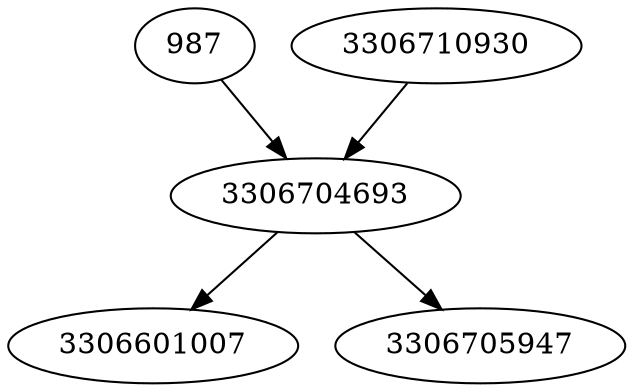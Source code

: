 strict digraph  {
987;
3306601007;
3306710930;
3306704693;
3306705947;
987 -> 3306704693;
3306710930 -> 3306704693;
3306704693 -> 3306705947;
3306704693 -> 3306601007;
}
